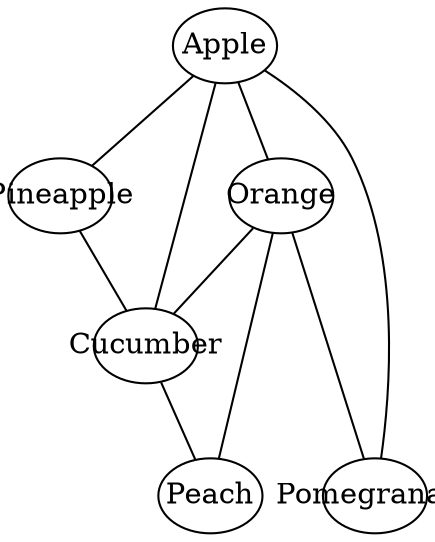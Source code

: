 graph G {
    node [fixedsize=true, shape=oval, width=0.7];

    A [label=Apple]
    B [label=Pineapple]
    C [label=Cucumber]
    D [label=Orange]
    E [label=Pomegranate]
    F [label=Peach]

    A -- B;
    B -- C;
    A -- C;
    C -- D;
    A -- D;
    A -- E;
    D -- E;
    D -- F;
    C -- F;

    {rank=same; D, B}
    {rank=same; F, E}
}